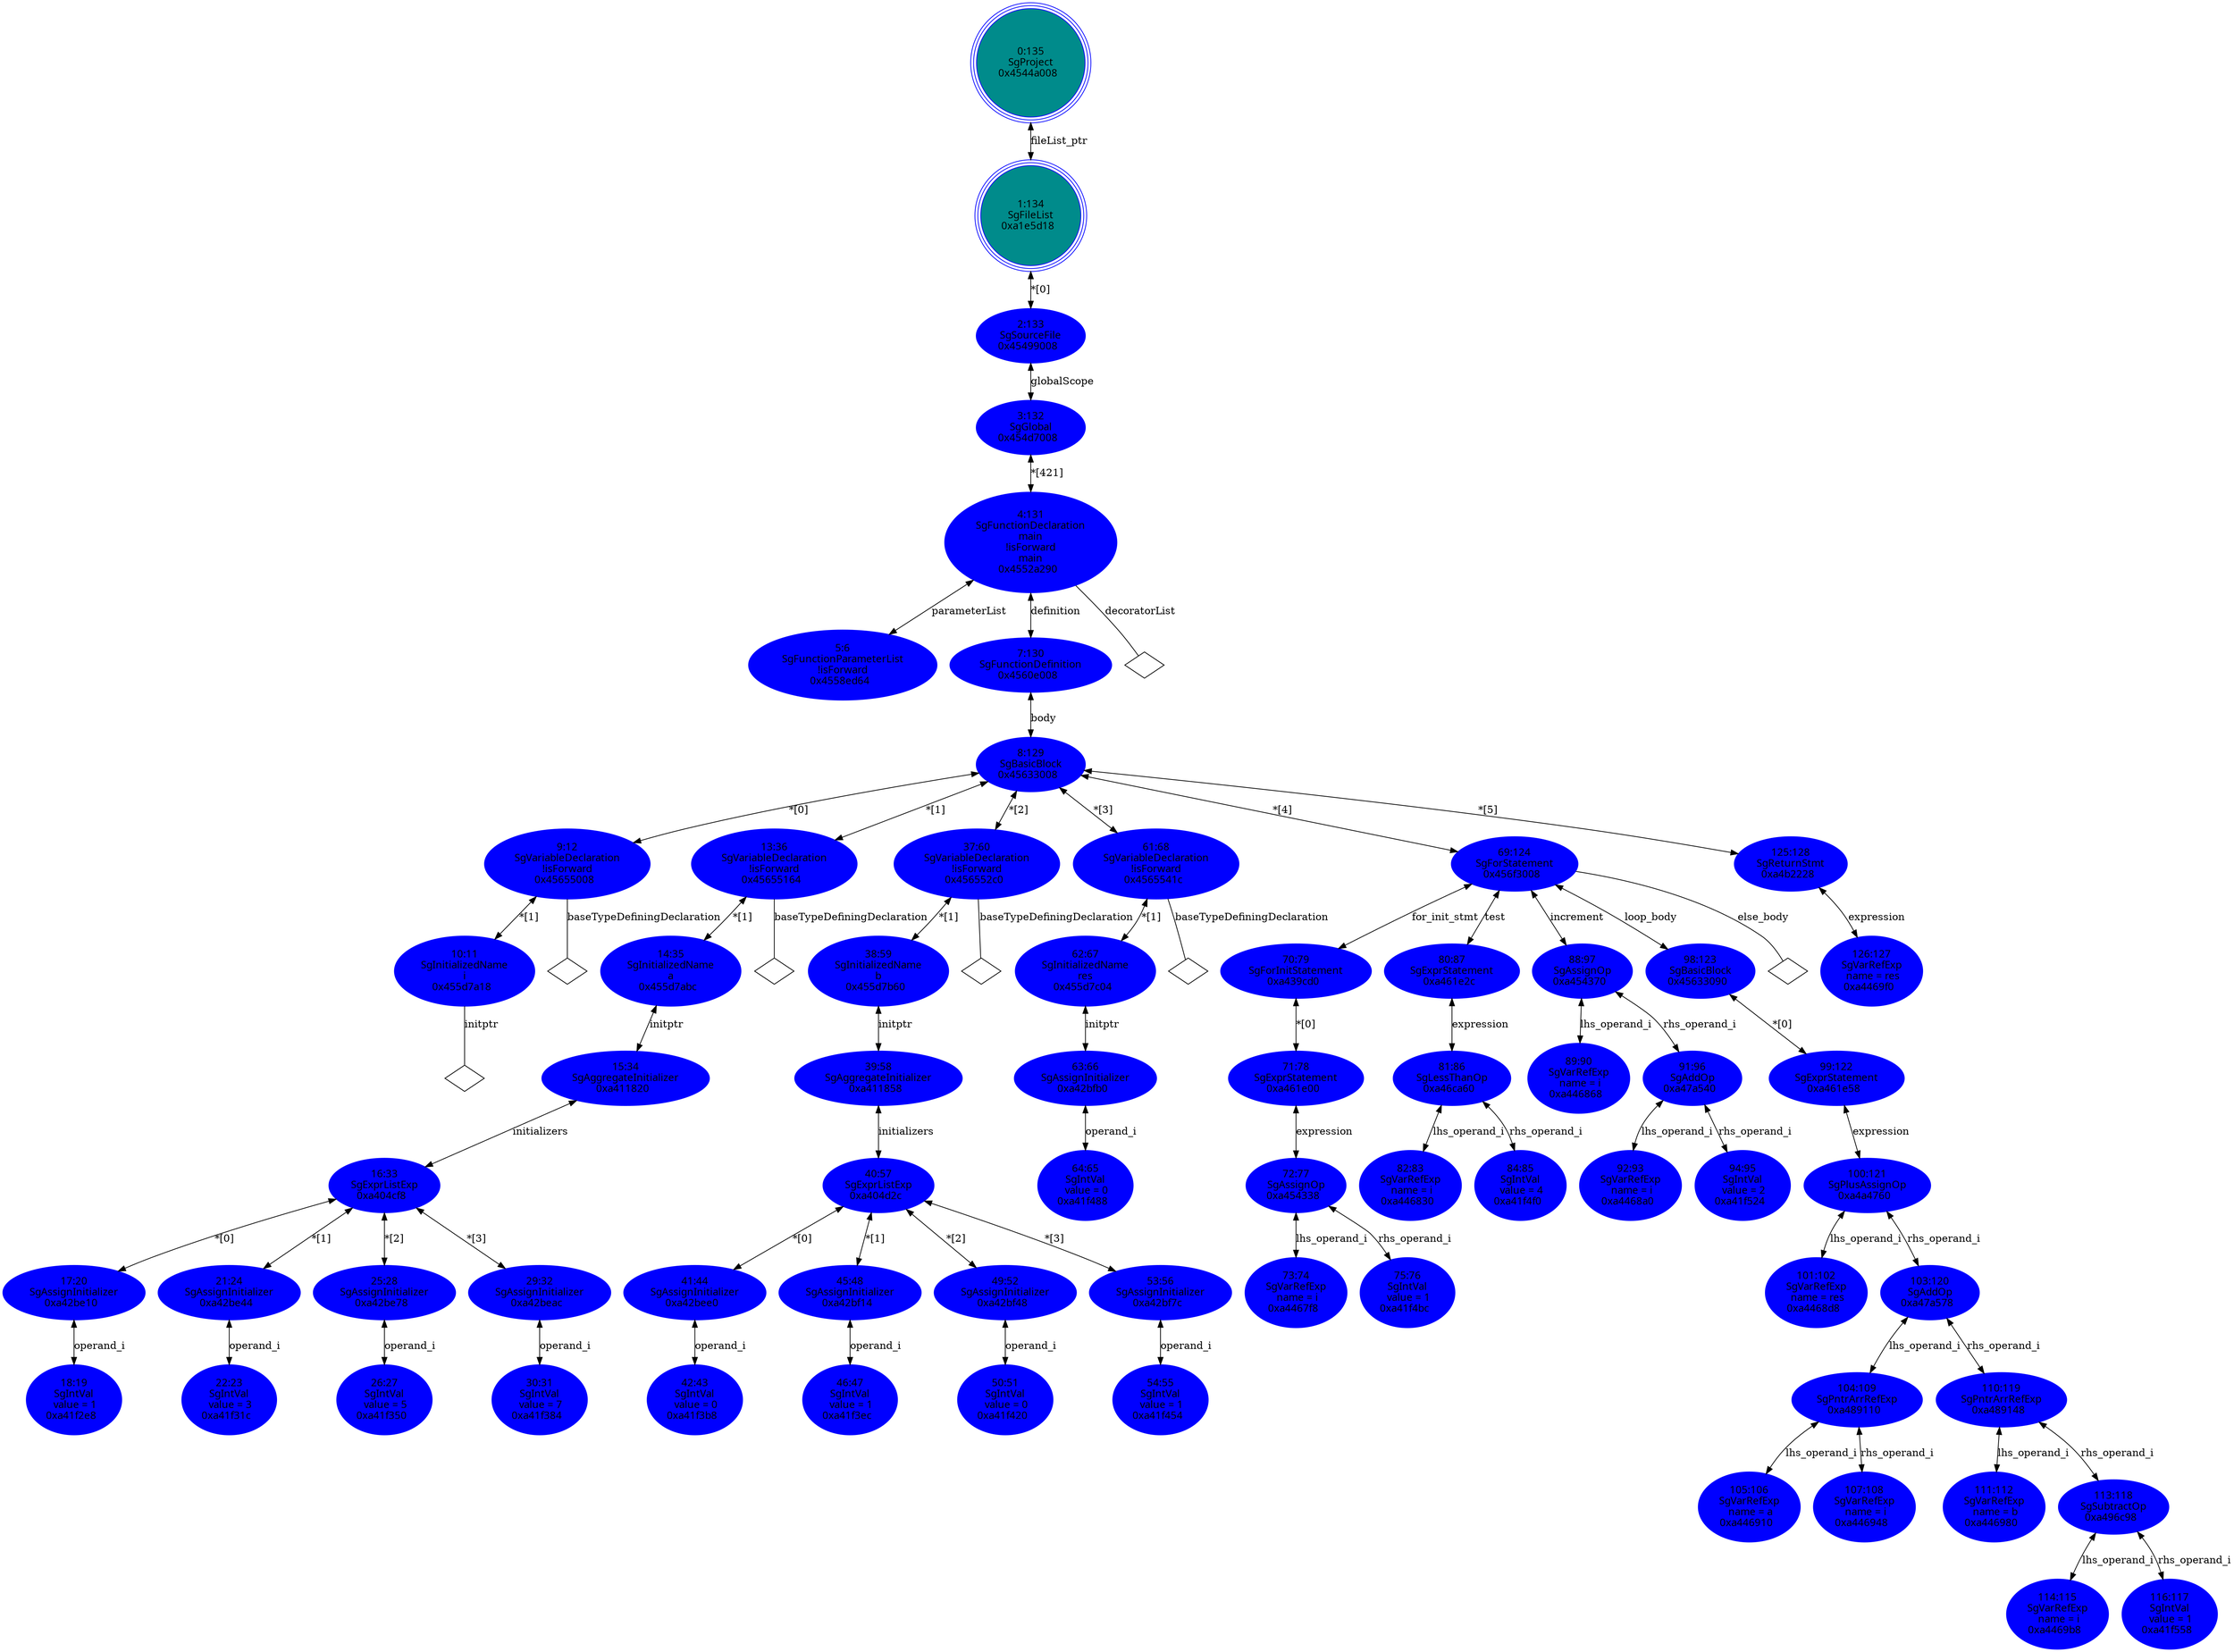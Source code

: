 digraph "GDOT/AST.dot" {
"0x4558ed64"[label="5:6\nSgFunctionParameterList\n!isForward\n0x4558ed64  " shape=ellipse,regular=0,URL="\N",tooltip="more info at \N",sides=6,peripheries=1,color="blue",fillcolor=blue1,fontname="7x13bold",fontcolor=black,style=filled];
"0x455d7a18"[label="10:11\nSgInitializedName\ni\n0x455d7a18  " shape=ellipse,regular=0,URL="\N",tooltip="more info at \N",sides=6,peripheries=1,color="blue",fillcolor=blue1,fontname="7x13bold",fontcolor=black,style=filled];
"0x455d7a18" -> "0x455d7a18__initptr__null"[label="initptr" dir=none ];
"0x455d7a18__initptr__null"[label="" shape=diamond ];
"0x45655008"[label="9:12\nSgVariableDeclaration\n!isForward\n0x45655008  " shape=ellipse,regular=0,URL="\N",tooltip="more info at \N",sides=6,peripheries=1,color="blue",fillcolor=blue1,fontname="7x13bold",fontcolor=black,style=filled];
"0x45655008" -> "0x45655008__baseTypeDefiningDeclaration__null"[label="baseTypeDefiningDeclaration" dir=none ];
"0x45655008__baseTypeDefiningDeclaration__null"[label="" shape=diamond ];
"0x45655008" -> "0x455d7a18"[label="*[1]" dir=both ];
"0xa41f2e8"[label="18:19\nSgIntVal\n value = 1\n0xa41f2e8  " shape=ellipse,regular=0,URL="\N",tooltip="more info at \N",sides=6,peripheries=1,color="blue",fillcolor=blue1,fontname="7x13bold",fontcolor=black,style=filled];
"0xa42be10"[label="17:20\nSgAssignInitializer\n0xa42be10  " shape=ellipse,regular=0,URL="\N",tooltip="more info at \N",sides=6,peripheries=1,color="blue",fillcolor=blue1,fontname="7x13bold",fontcolor=black,style=filled];
"0xa42be10" -> "0xa41f2e8"[label="operand_i" dir=both ];
"0xa41f31c"[label="22:23\nSgIntVal\n value = 3\n0xa41f31c  " shape=ellipse,regular=0,URL="\N",tooltip="more info at \N",sides=6,peripheries=1,color="blue",fillcolor=blue1,fontname="7x13bold",fontcolor=black,style=filled];
"0xa42be44"[label="21:24\nSgAssignInitializer\n0xa42be44  " shape=ellipse,regular=0,URL="\N",tooltip="more info at \N",sides=6,peripheries=1,color="blue",fillcolor=blue1,fontname="7x13bold",fontcolor=black,style=filled];
"0xa42be44" -> "0xa41f31c"[label="operand_i" dir=both ];
"0xa41f350"[label="26:27\nSgIntVal\n value = 5\n0xa41f350  " shape=ellipse,regular=0,URL="\N",tooltip="more info at \N",sides=6,peripheries=1,color="blue",fillcolor=blue1,fontname="7x13bold",fontcolor=black,style=filled];
"0xa42be78"[label="25:28\nSgAssignInitializer\n0xa42be78  " shape=ellipse,regular=0,URL="\N",tooltip="more info at \N",sides=6,peripheries=1,color="blue",fillcolor=blue1,fontname="7x13bold",fontcolor=black,style=filled];
"0xa42be78" -> "0xa41f350"[label="operand_i" dir=both ];
"0xa41f384"[label="30:31\nSgIntVal\n value = 7\n0xa41f384  " shape=ellipse,regular=0,URL="\N",tooltip="more info at \N",sides=6,peripheries=1,color="blue",fillcolor=blue1,fontname="7x13bold",fontcolor=black,style=filled];
"0xa42beac"[label="29:32\nSgAssignInitializer\n0xa42beac  " shape=ellipse,regular=0,URL="\N",tooltip="more info at \N",sides=6,peripheries=1,color="blue",fillcolor=blue1,fontname="7x13bold",fontcolor=black,style=filled];
"0xa42beac" -> "0xa41f384"[label="operand_i" dir=both ];
"0xa404cf8"[label="16:33\nSgExprListExp\n0xa404cf8  " shape=ellipse,regular=0,URL="\N",tooltip="more info at \N",sides=6,peripheries=1,color="blue",fillcolor=blue1,fontname="7x13bold",fontcolor=black,style=filled];
"0xa404cf8" -> "0xa42be10"[label="*[0]" dir=both ];
"0xa404cf8" -> "0xa42be44"[label="*[1]" dir=both ];
"0xa404cf8" -> "0xa42be78"[label="*[2]" dir=both ];
"0xa404cf8" -> "0xa42beac"[label="*[3]" dir=both ];
"0xa411820"[label="15:34\nSgAggregateInitializer\n0xa411820  " shape=ellipse,regular=0,URL="\N",tooltip="more info at \N",sides=6,peripheries=1,color="blue",fillcolor=blue1,fontname="7x13bold",fontcolor=black,style=filled];
"0xa411820" -> "0xa404cf8"[label="initializers" dir=both ];
"0x455d7abc"[label="14:35\nSgInitializedName\na\n0x455d7abc  " shape=ellipse,regular=0,URL="\N",tooltip="more info at \N",sides=6,peripheries=1,color="blue",fillcolor=blue1,fontname="7x13bold",fontcolor=black,style=filled];
"0x455d7abc" -> "0xa411820"[label="initptr" dir=both ];
"0x45655164"[label="13:36\nSgVariableDeclaration\n!isForward\n0x45655164  " shape=ellipse,regular=0,URL="\N",tooltip="more info at \N",sides=6,peripheries=1,color="blue",fillcolor=blue1,fontname="7x13bold",fontcolor=black,style=filled];
"0x45655164" -> "0x45655164__baseTypeDefiningDeclaration__null"[label="baseTypeDefiningDeclaration" dir=none ];
"0x45655164__baseTypeDefiningDeclaration__null"[label="" shape=diamond ];
"0x45655164" -> "0x455d7abc"[label="*[1]" dir=both ];
"0xa41f3b8"[label="42:43\nSgIntVal\n value = 0\n0xa41f3b8  " shape=ellipse,regular=0,URL="\N",tooltip="more info at \N",sides=6,peripheries=1,color="blue",fillcolor=blue1,fontname="7x13bold",fontcolor=black,style=filled];
"0xa42bee0"[label="41:44\nSgAssignInitializer\n0xa42bee0  " shape=ellipse,regular=0,URL="\N",tooltip="more info at \N",sides=6,peripheries=1,color="blue",fillcolor=blue1,fontname="7x13bold",fontcolor=black,style=filled];
"0xa42bee0" -> "0xa41f3b8"[label="operand_i" dir=both ];
"0xa41f3ec"[label="46:47\nSgIntVal\n value = 1\n0xa41f3ec  " shape=ellipse,regular=0,URL="\N",tooltip="more info at \N",sides=6,peripheries=1,color="blue",fillcolor=blue1,fontname="7x13bold",fontcolor=black,style=filled];
"0xa42bf14"[label="45:48\nSgAssignInitializer\n0xa42bf14  " shape=ellipse,regular=0,URL="\N",tooltip="more info at \N",sides=6,peripheries=1,color="blue",fillcolor=blue1,fontname="7x13bold",fontcolor=black,style=filled];
"0xa42bf14" -> "0xa41f3ec"[label="operand_i" dir=both ];
"0xa41f420"[label="50:51\nSgIntVal\n value = 0\n0xa41f420  " shape=ellipse,regular=0,URL="\N",tooltip="more info at \N",sides=6,peripheries=1,color="blue",fillcolor=blue1,fontname="7x13bold",fontcolor=black,style=filled];
"0xa42bf48"[label="49:52\nSgAssignInitializer\n0xa42bf48  " shape=ellipse,regular=0,URL="\N",tooltip="more info at \N",sides=6,peripheries=1,color="blue",fillcolor=blue1,fontname="7x13bold",fontcolor=black,style=filled];
"0xa42bf48" -> "0xa41f420"[label="operand_i" dir=both ];
"0xa41f454"[label="54:55\nSgIntVal\n value = 1\n0xa41f454  " shape=ellipse,regular=0,URL="\N",tooltip="more info at \N",sides=6,peripheries=1,color="blue",fillcolor=blue1,fontname="7x13bold",fontcolor=black,style=filled];
"0xa42bf7c"[label="53:56\nSgAssignInitializer\n0xa42bf7c  " shape=ellipse,regular=0,URL="\N",tooltip="more info at \N",sides=6,peripheries=1,color="blue",fillcolor=blue1,fontname="7x13bold",fontcolor=black,style=filled];
"0xa42bf7c" -> "0xa41f454"[label="operand_i" dir=both ];
"0xa404d2c"[label="40:57\nSgExprListExp\n0xa404d2c  " shape=ellipse,regular=0,URL="\N",tooltip="more info at \N",sides=6,peripheries=1,color="blue",fillcolor=blue1,fontname="7x13bold",fontcolor=black,style=filled];
"0xa404d2c" -> "0xa42bee0"[label="*[0]" dir=both ];
"0xa404d2c" -> "0xa42bf14"[label="*[1]" dir=both ];
"0xa404d2c" -> "0xa42bf48"[label="*[2]" dir=both ];
"0xa404d2c" -> "0xa42bf7c"[label="*[3]" dir=both ];
"0xa411858"[label="39:58\nSgAggregateInitializer\n0xa411858  " shape=ellipse,regular=0,URL="\N",tooltip="more info at \N",sides=6,peripheries=1,color="blue",fillcolor=blue1,fontname="7x13bold",fontcolor=black,style=filled];
"0xa411858" -> "0xa404d2c"[label="initializers" dir=both ];
"0x455d7b60"[label="38:59\nSgInitializedName\nb\n0x455d7b60  " shape=ellipse,regular=0,URL="\N",tooltip="more info at \N",sides=6,peripheries=1,color="blue",fillcolor=blue1,fontname="7x13bold",fontcolor=black,style=filled];
"0x455d7b60" -> "0xa411858"[label="initptr" dir=both ];
"0x456552c0"[label="37:60\nSgVariableDeclaration\n!isForward\n0x456552c0  " shape=ellipse,regular=0,URL="\N",tooltip="more info at \N",sides=6,peripheries=1,color="blue",fillcolor=blue1,fontname="7x13bold",fontcolor=black,style=filled];
"0x456552c0" -> "0x456552c0__baseTypeDefiningDeclaration__null"[label="baseTypeDefiningDeclaration" dir=none ];
"0x456552c0__baseTypeDefiningDeclaration__null"[label="" shape=diamond ];
"0x456552c0" -> "0x455d7b60"[label="*[1]" dir=both ];
"0xa41f488"[label="64:65\nSgIntVal\n value = 0\n0xa41f488  " shape=ellipse,regular=0,URL="\N",tooltip="more info at \N",sides=6,peripheries=1,color="blue",fillcolor=blue1,fontname="7x13bold",fontcolor=black,style=filled];
"0xa42bfb0"[label="63:66\nSgAssignInitializer\n0xa42bfb0  " shape=ellipse,regular=0,URL="\N",tooltip="more info at \N",sides=6,peripheries=1,color="blue",fillcolor=blue1,fontname="7x13bold",fontcolor=black,style=filled];
"0xa42bfb0" -> "0xa41f488"[label="operand_i" dir=both ];
"0x455d7c04"[label="62:67\nSgInitializedName\nres\n0x455d7c04  " shape=ellipse,regular=0,URL="\N",tooltip="more info at \N",sides=6,peripheries=1,color="blue",fillcolor=blue1,fontname="7x13bold",fontcolor=black,style=filled];
"0x455d7c04" -> "0xa42bfb0"[label="initptr" dir=both ];
"0x4565541c"[label="61:68\nSgVariableDeclaration\n!isForward\n0x4565541c  " shape=ellipse,regular=0,URL="\N",tooltip="more info at \N",sides=6,peripheries=1,color="blue",fillcolor=blue1,fontname="7x13bold",fontcolor=black,style=filled];
"0x4565541c" -> "0x4565541c__baseTypeDefiningDeclaration__null"[label="baseTypeDefiningDeclaration" dir=none ];
"0x4565541c__baseTypeDefiningDeclaration__null"[label="" shape=diamond ];
"0x4565541c" -> "0x455d7c04"[label="*[1]" dir=both ];
"0xa4467f8"[label="73:74\nSgVarRefExp\n name = i\n0xa4467f8  " shape=ellipse,regular=0,URL="\N",tooltip="more info at \N",sides=6,peripheries=1,color="blue",fillcolor=blue1,fontname="7x13bold",fontcolor=black,style=filled];
"0xa41f4bc"[label="75:76\nSgIntVal\n value = 1\n0xa41f4bc  " shape=ellipse,regular=0,URL="\N",tooltip="more info at \N",sides=6,peripheries=1,color="blue",fillcolor=blue1,fontname="7x13bold",fontcolor=black,style=filled];
"0xa454338"[label="72:77\nSgAssignOp\n0xa454338  " shape=ellipse,regular=0,URL="\N",tooltip="more info at \N",sides=6,peripheries=1,color="blue",fillcolor=blue1,fontname="7x13bold",fontcolor=black,style=filled];
"0xa454338" -> "0xa4467f8"[label="lhs_operand_i" dir=both ];
"0xa454338" -> "0xa41f4bc"[label="rhs_operand_i" dir=both ];
"0xa461e00"[label="71:78\nSgExprStatement\n0xa461e00  " shape=ellipse,regular=0,URL="\N",tooltip="more info at \N",sides=6,peripheries=1,color="blue",fillcolor=blue1,fontname="7x13bold",fontcolor=black,style=filled];
"0xa461e00" -> "0xa454338"[label="expression" dir=both ];
"0xa439cd0"[label="70:79\nSgForInitStatement\n0xa439cd0  " shape=ellipse,regular=0,URL="\N",tooltip="more info at \N",sides=6,peripheries=1,color="blue",fillcolor=blue1,fontname="7x13bold",fontcolor=black,style=filled];
"0xa439cd0" -> "0xa461e00"[label="*[0]" dir=both ];
"0xa446830"[label="82:83\nSgVarRefExp\n name = i\n0xa446830  " shape=ellipse,regular=0,URL="\N",tooltip="more info at \N",sides=6,peripheries=1,color="blue",fillcolor=blue1,fontname="7x13bold",fontcolor=black,style=filled];
"0xa41f4f0"[label="84:85\nSgIntVal\n value = 4\n0xa41f4f0  " shape=ellipse,regular=0,URL="\N",tooltip="more info at \N",sides=6,peripheries=1,color="blue",fillcolor=blue1,fontname="7x13bold",fontcolor=black,style=filled];
"0xa46ca60"[label="81:86\nSgLessThanOp\n0xa46ca60  " shape=ellipse,regular=0,URL="\N",tooltip="more info at \N",sides=6,peripheries=1,color="blue",fillcolor=blue1,fontname="7x13bold",fontcolor=black,style=filled];
"0xa46ca60" -> "0xa446830"[label="lhs_operand_i" dir=both ];
"0xa46ca60" -> "0xa41f4f0"[label="rhs_operand_i" dir=both ];
"0xa461e2c"[label="80:87\nSgExprStatement\n0xa461e2c  " shape=ellipse,regular=0,URL="\N",tooltip="more info at \N",sides=6,peripheries=1,color="blue",fillcolor=blue1,fontname="7x13bold",fontcolor=black,style=filled];
"0xa461e2c" -> "0xa46ca60"[label="expression" dir=both ];
"0xa446868"[label="89:90\nSgVarRefExp\n name = i\n0xa446868  " shape=ellipse,regular=0,URL="\N",tooltip="more info at \N",sides=6,peripheries=1,color="blue",fillcolor=blue1,fontname="7x13bold",fontcolor=black,style=filled];
"0xa4468a0"[label="92:93\nSgVarRefExp\n name = i\n0xa4468a0  " shape=ellipse,regular=0,URL="\N",tooltip="more info at \N",sides=6,peripheries=1,color="blue",fillcolor=blue1,fontname="7x13bold",fontcolor=black,style=filled];
"0xa41f524"[label="94:95\nSgIntVal\n value = 2\n0xa41f524  " shape=ellipse,regular=0,URL="\N",tooltip="more info at \N",sides=6,peripheries=1,color="blue",fillcolor=blue1,fontname="7x13bold",fontcolor=black,style=filled];
"0xa47a540"[label="91:96\nSgAddOp\n0xa47a540  " shape=ellipse,regular=0,URL="\N",tooltip="more info at \N",sides=6,peripheries=1,color="blue",fillcolor=blue1,fontname="7x13bold",fontcolor=black,style=filled];
"0xa47a540" -> "0xa4468a0"[label="lhs_operand_i" dir=both ];
"0xa47a540" -> "0xa41f524"[label="rhs_operand_i" dir=both ];
"0xa454370"[label="88:97\nSgAssignOp\n0xa454370  " shape=ellipse,regular=0,URL="\N",tooltip="more info at \N",sides=6,peripheries=1,color="blue",fillcolor=blue1,fontname="7x13bold",fontcolor=black,style=filled];
"0xa454370" -> "0xa446868"[label="lhs_operand_i" dir=both ];
"0xa454370" -> "0xa47a540"[label="rhs_operand_i" dir=both ];
"0xa4468d8"[label="101:102\nSgVarRefExp\n name = res\n0xa4468d8  " shape=ellipse,regular=0,URL="\N",tooltip="more info at \N",sides=6,peripheries=1,color="blue",fillcolor=blue1,fontname="7x13bold",fontcolor=black,style=filled];
"0xa446910"[label="105:106\nSgVarRefExp\n name = a\n0xa446910  " shape=ellipse,regular=0,URL="\N",tooltip="more info at \N",sides=6,peripheries=1,color="blue",fillcolor=blue1,fontname="7x13bold",fontcolor=black,style=filled];
"0xa446948"[label="107:108\nSgVarRefExp\n name = i\n0xa446948  " shape=ellipse,regular=0,URL="\N",tooltip="more info at \N",sides=6,peripheries=1,color="blue",fillcolor=blue1,fontname="7x13bold",fontcolor=black,style=filled];
"0xa489110"[label="104:109\nSgPntrArrRefExp\n0xa489110  " shape=ellipse,regular=0,URL="\N",tooltip="more info at \N",sides=6,peripheries=1,color="blue",fillcolor=blue1,fontname="7x13bold",fontcolor=black,style=filled];
"0xa489110" -> "0xa446910"[label="lhs_operand_i" dir=both ];
"0xa489110" -> "0xa446948"[label="rhs_operand_i" dir=both ];
"0xa446980"[label="111:112\nSgVarRefExp\n name = b\n0xa446980  " shape=ellipse,regular=0,URL="\N",tooltip="more info at \N",sides=6,peripheries=1,color="blue",fillcolor=blue1,fontname="7x13bold",fontcolor=black,style=filled];
"0xa4469b8"[label="114:115\nSgVarRefExp\n name = i\n0xa4469b8  " shape=ellipse,regular=0,URL="\N",tooltip="more info at \N",sides=6,peripheries=1,color="blue",fillcolor=blue1,fontname="7x13bold",fontcolor=black,style=filled];
"0xa41f558"[label="116:117\nSgIntVal\n value = 1\n0xa41f558  " shape=ellipse,regular=0,URL="\N",tooltip="more info at \N",sides=6,peripheries=1,color="blue",fillcolor=blue1,fontname="7x13bold",fontcolor=black,style=filled];
"0xa496c98"[label="113:118\nSgSubtractOp\n0xa496c98  " shape=ellipse,regular=0,URL="\N",tooltip="more info at \N",sides=6,peripheries=1,color="blue",fillcolor=blue1,fontname="7x13bold",fontcolor=black,style=filled];
"0xa496c98" -> "0xa4469b8"[label="lhs_operand_i" dir=both ];
"0xa496c98" -> "0xa41f558"[label="rhs_operand_i" dir=both ];
"0xa489148"[label="110:119\nSgPntrArrRefExp\n0xa489148  " shape=ellipse,regular=0,URL="\N",tooltip="more info at \N",sides=6,peripheries=1,color="blue",fillcolor=blue1,fontname="7x13bold",fontcolor=black,style=filled];
"0xa489148" -> "0xa446980"[label="lhs_operand_i" dir=both ];
"0xa489148" -> "0xa496c98"[label="rhs_operand_i" dir=both ];
"0xa47a578"[label="103:120\nSgAddOp\n0xa47a578  " shape=ellipse,regular=0,URL="\N",tooltip="more info at \N",sides=6,peripheries=1,color="blue",fillcolor=blue1,fontname="7x13bold",fontcolor=black,style=filled];
"0xa47a578" -> "0xa489110"[label="lhs_operand_i" dir=both ];
"0xa47a578" -> "0xa489148"[label="rhs_operand_i" dir=both ];
"0xa4a4760"[label="100:121\nSgPlusAssignOp\n0xa4a4760  " shape=ellipse,regular=0,URL="\N",tooltip="more info at \N",sides=6,peripheries=1,color="blue",fillcolor=blue1,fontname="7x13bold",fontcolor=black,style=filled];
"0xa4a4760" -> "0xa4468d8"[label="lhs_operand_i" dir=both ];
"0xa4a4760" -> "0xa47a578"[label="rhs_operand_i" dir=both ];
"0xa461e58"[label="99:122\nSgExprStatement\n0xa461e58  " shape=ellipse,regular=0,URL="\N",tooltip="more info at \N",sides=6,peripheries=1,color="blue",fillcolor=blue1,fontname="7x13bold",fontcolor=black,style=filled];
"0xa461e58" -> "0xa4a4760"[label="expression" dir=both ];
"0x45633090"[label="98:123\nSgBasicBlock\n0x45633090  " shape=ellipse,regular=0,URL="\N",tooltip="more info at \N",sides=6,peripheries=1,color="blue",fillcolor=blue1,fontname="7x13bold",fontcolor=black,style=filled];
"0x45633090" -> "0xa461e58"[label="*[0]" dir=both ];
"0x456f3008"[label="69:124\nSgForStatement\n0x456f3008  " shape=ellipse,regular=0,URL="\N",tooltip="more info at \N",sides=6,peripheries=1,color="blue",fillcolor=blue1,fontname="7x13bold",fontcolor=black,style=filled];
"0x456f3008" -> "0xa439cd0"[label="for_init_stmt" dir=both ];
"0x456f3008" -> "0xa461e2c"[label="test" dir=both ];
"0x456f3008" -> "0xa454370"[label="increment" dir=both ];
"0x456f3008" -> "0x45633090"[label="loop_body" dir=both ];
"0x456f3008" -> "0x456f3008__else_body__null"[label="else_body" dir=none ];
"0x456f3008__else_body__null"[label="" shape=diamond ];
"0xa4469f0"[label="126:127\nSgVarRefExp\n name = res\n0xa4469f0  " shape=ellipse,regular=0,URL="\N",tooltip="more info at \N",sides=6,peripheries=1,color="blue",fillcolor=blue1,fontname="7x13bold",fontcolor=black,style=filled];
"0xa4b2228"[label="125:128\nSgReturnStmt\n0xa4b2228  " shape=ellipse,regular=0,URL="\N",tooltip="more info at \N",sides=6,peripheries=1,color="blue",fillcolor=blue1,fontname="7x13bold",fontcolor=black,style=filled];
"0xa4b2228" -> "0xa4469f0"[label="expression" dir=both ];
"0x45633008"[label="8:129\nSgBasicBlock\n0x45633008  " shape=ellipse,regular=0,URL="\N",tooltip="more info at \N",sides=6,peripheries=1,color="blue",fillcolor=blue1,fontname="7x13bold",fontcolor=black,style=filled];
"0x45633008" -> "0x45655008"[label="*[0]" dir=both ];
"0x45633008" -> "0x45655164"[label="*[1]" dir=both ];
"0x45633008" -> "0x456552c0"[label="*[2]" dir=both ];
"0x45633008" -> "0x4565541c"[label="*[3]" dir=both ];
"0x45633008" -> "0x456f3008"[label="*[4]" dir=both ];
"0x45633008" -> "0xa4b2228"[label="*[5]" dir=both ];
"0x4560e008"[label="7:130\nSgFunctionDefinition\n0x4560e008  " shape=ellipse,regular=0,URL="\N",tooltip="more info at \N",sides=6,peripheries=1,color="blue",fillcolor=blue1,fontname="7x13bold",fontcolor=black,style=filled];
"0x4560e008" -> "0x45633008"[label="body" dir=both ];
"0x4552a290"[label="4:131\nSgFunctionDeclaration\nmain\n!isForward\nmain\n0x4552a290  " shape=ellipse,regular=0,URL="\N",tooltip="more info at \N",sides=6,peripheries=1,color="blue",fillcolor=blue1,fontname="7x13bold",fontcolor=black,style=filled];
"0x4552a290" -> "0x4558ed64"[label="parameterList" dir=both ];
"0x4552a290" -> "0x4552a290__decoratorList__null"[label="decoratorList" dir=none ];
"0x4552a290__decoratorList__null"[label="" shape=diamond ];
"0x4552a290" -> "0x4560e008"[label="definition" dir=both ];
"0x454d7008"[label="3:132\nSgGlobal\n0x454d7008  " shape=ellipse,regular=0,URL="\N",tooltip="more info at \N",sides=6,peripheries=1,color="blue",fillcolor=blue1,fontname="7x13bold",fontcolor=black,style=filled];
"0x454d7008" -> "0x4552a290"[label="*[421]" dir=both ];
"0x45499008"[label="2:133\nSgSourceFile\n0x45499008  " shape=ellipse,regular=0,URL="\N",tooltip="more info at \N",sides=6,peripheries=1,color="blue",fillcolor=blue1,fontname="7x13bold",fontcolor=black,style=filled];
"0x45499008" -> "0x454d7008"[label="globalScope" dir=both ];
"0xa1e5d18"[label="1:134\nSgFileList\n0xa1e5d18  " shape=circle,regular=0,URL="\N",tooltip="more info at \N",sides=6,peripheries=3,color="blue",fillcolor=cyan4,fontname="12x24bold",fontcolor=black,style=filled];
"0xa1e5d18" -> "0x45499008"[label="*[0]" dir=both ];
"0x4544a008"[label="0:135\nSgProject\n0x4544a008  " shape=circle,regular=0,URL="\N",tooltip="more info at \N",sides=6,peripheries=3,color="blue",fillcolor=cyan4,fontname="12x24bold",fontcolor=black,style=filled];
"0x4544a008" -> "0xa1e5d18"[label="fileList_ptr" dir=both ];
}
